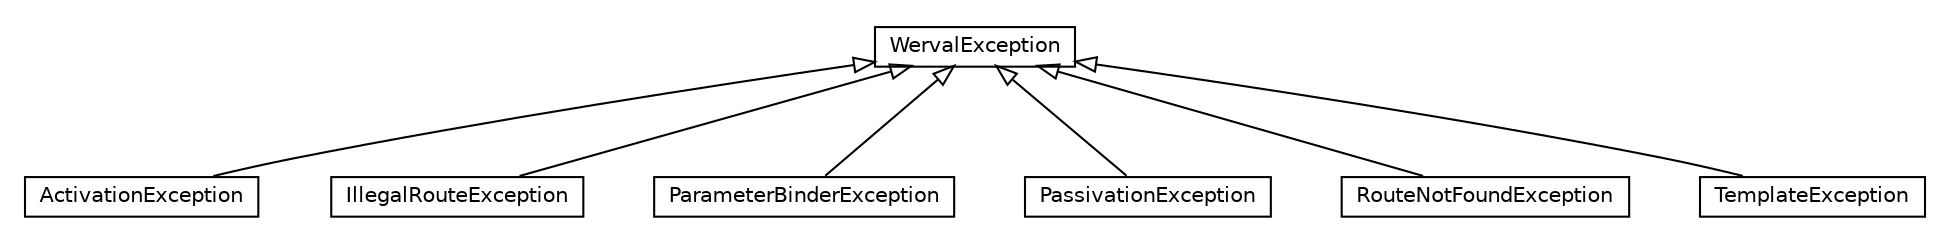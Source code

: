#!/usr/local/bin/dot
#
# Class diagram 
# Generated by UMLGraph version R5_6-24-gf6e263 (http://www.umlgraph.org/)
#

digraph G {
	edge [fontname="Helvetica",fontsize=10,labelfontname="Helvetica",labelfontsize=10];
	node [fontname="Helvetica",fontsize=10,shape=plaintext];
	nodesep=0.25;
	ranksep=0.5;
	// io.werval.api.exceptions.ActivationException
	c773 [label=<<table title="io.werval.api.exceptions.ActivationException" border="0" cellborder="1" cellspacing="0" cellpadding="2" port="p" href="./ActivationException.html">
		<tr><td><table border="0" cellspacing="0" cellpadding="1">
<tr><td align="center" balign="center"> ActivationException </td></tr>
		</table></td></tr>
		</table>>, URL="./ActivationException.html", fontname="Helvetica", fontcolor="black", fontsize=10.0];
	// io.werval.api.exceptions.IllegalRouteException
	c774 [label=<<table title="io.werval.api.exceptions.IllegalRouteException" border="0" cellborder="1" cellspacing="0" cellpadding="2" port="p" href="./IllegalRouteException.html">
		<tr><td><table border="0" cellspacing="0" cellpadding="1">
<tr><td align="center" balign="center"> IllegalRouteException </td></tr>
		</table></td></tr>
		</table>>, URL="./IllegalRouteException.html", fontname="Helvetica", fontcolor="black", fontsize=10.0];
	// io.werval.api.exceptions.ParameterBinderException
	c775 [label=<<table title="io.werval.api.exceptions.ParameterBinderException" border="0" cellborder="1" cellspacing="0" cellpadding="2" port="p" href="./ParameterBinderException.html">
		<tr><td><table border="0" cellspacing="0" cellpadding="1">
<tr><td align="center" balign="center"> ParameterBinderException </td></tr>
		</table></td></tr>
		</table>>, URL="./ParameterBinderException.html", fontname="Helvetica", fontcolor="black", fontsize=10.0];
	// io.werval.api.exceptions.PassivationException
	c776 [label=<<table title="io.werval.api.exceptions.PassivationException" border="0" cellborder="1" cellspacing="0" cellpadding="2" port="p" href="./PassivationException.html">
		<tr><td><table border="0" cellspacing="0" cellpadding="1">
<tr><td align="center" balign="center"> PassivationException </td></tr>
		</table></td></tr>
		</table>>, URL="./PassivationException.html", fontname="Helvetica", fontcolor="black", fontsize=10.0];
	// io.werval.api.exceptions.RouteNotFoundException
	c777 [label=<<table title="io.werval.api.exceptions.RouteNotFoundException" border="0" cellborder="1" cellspacing="0" cellpadding="2" port="p" href="./RouteNotFoundException.html">
		<tr><td><table border="0" cellspacing="0" cellpadding="1">
<tr><td align="center" balign="center"> RouteNotFoundException </td></tr>
		</table></td></tr>
		</table>>, URL="./RouteNotFoundException.html", fontname="Helvetica", fontcolor="black", fontsize=10.0];
	// io.werval.api.exceptions.TemplateException
	c778 [label=<<table title="io.werval.api.exceptions.TemplateException" border="0" cellborder="1" cellspacing="0" cellpadding="2" port="p" href="./TemplateException.html">
		<tr><td><table border="0" cellspacing="0" cellpadding="1">
<tr><td align="center" balign="center"> TemplateException </td></tr>
		</table></td></tr>
		</table>>, URL="./TemplateException.html", fontname="Helvetica", fontcolor="black", fontsize=10.0];
	// io.werval.api.exceptions.WervalException
	c779 [label=<<table title="io.werval.api.exceptions.WervalException" border="0" cellborder="1" cellspacing="0" cellpadding="2" port="p" href="./WervalException.html">
		<tr><td><table border="0" cellspacing="0" cellpadding="1">
<tr><td align="center" balign="center"> WervalException </td></tr>
		</table></td></tr>
		</table>>, URL="./WervalException.html", fontname="Helvetica", fontcolor="black", fontsize=10.0];
	//io.werval.api.exceptions.ActivationException extends io.werval.api.exceptions.WervalException
	c779:p -> c773:p [dir=back,arrowtail=empty];
	//io.werval.api.exceptions.IllegalRouteException extends io.werval.api.exceptions.WervalException
	c779:p -> c774:p [dir=back,arrowtail=empty];
	//io.werval.api.exceptions.ParameterBinderException extends io.werval.api.exceptions.WervalException
	c779:p -> c775:p [dir=back,arrowtail=empty];
	//io.werval.api.exceptions.PassivationException extends io.werval.api.exceptions.WervalException
	c779:p -> c776:p [dir=back,arrowtail=empty];
	//io.werval.api.exceptions.RouteNotFoundException extends io.werval.api.exceptions.WervalException
	c779:p -> c777:p [dir=back,arrowtail=empty];
	//io.werval.api.exceptions.TemplateException extends io.werval.api.exceptions.WervalException
	c779:p -> c778:p [dir=back,arrowtail=empty];
}

